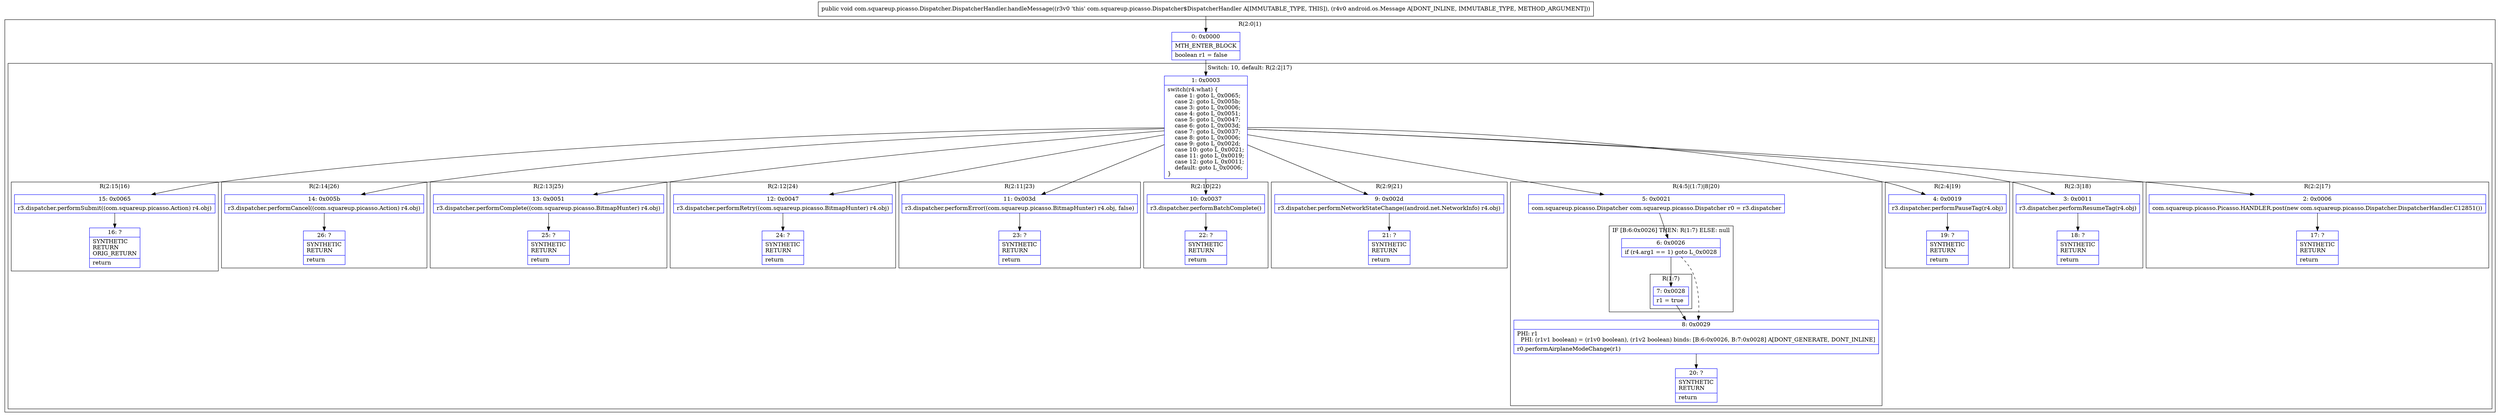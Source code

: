 digraph "CFG forcom.squareup.picasso.Dispatcher.DispatcherHandler.handleMessage(Landroid\/os\/Message;)V" {
subgraph cluster_Region_1442366883 {
label = "R(2:0|1)";
node [shape=record,color=blue];
Node_0 [shape=record,label="{0\:\ 0x0000|MTH_ENTER_BLOCK\l|boolean r1 = false\l}"];
subgraph cluster_SwitchRegion_1808066123 {
label = "Switch: 10, default: R(2:2|17)";
node [shape=record,color=blue];
Node_1 [shape=record,label="{1\:\ 0x0003|switch(r4.what) \{\l    case 1: goto L_0x0065;\l    case 2: goto L_0x005b;\l    case 3: goto L_0x0006;\l    case 4: goto L_0x0051;\l    case 5: goto L_0x0047;\l    case 6: goto L_0x003d;\l    case 7: goto L_0x0037;\l    case 8: goto L_0x0006;\l    case 9: goto L_0x002d;\l    case 10: goto L_0x0021;\l    case 11: goto L_0x0019;\l    case 12: goto L_0x0011;\l    default: goto L_0x0006;\l\}\l}"];
subgraph cluster_Region_251215042 {
label = "R(2:15|16)";
node [shape=record,color=blue];
Node_15 [shape=record,label="{15\:\ 0x0065|r3.dispatcher.performSubmit((com.squareup.picasso.Action) r4.obj)\l}"];
Node_16 [shape=record,label="{16\:\ ?|SYNTHETIC\lRETURN\lORIG_RETURN\l|return\l}"];
}
subgraph cluster_Region_1693083389 {
label = "R(2:14|26)";
node [shape=record,color=blue];
Node_14 [shape=record,label="{14\:\ 0x005b|r3.dispatcher.performCancel((com.squareup.picasso.Action) r4.obj)\l}"];
Node_26 [shape=record,label="{26\:\ ?|SYNTHETIC\lRETURN\l|return\l}"];
}
subgraph cluster_Region_848242878 {
label = "R(2:13|25)";
node [shape=record,color=blue];
Node_13 [shape=record,label="{13\:\ 0x0051|r3.dispatcher.performComplete((com.squareup.picasso.BitmapHunter) r4.obj)\l}"];
Node_25 [shape=record,label="{25\:\ ?|SYNTHETIC\lRETURN\l|return\l}"];
}
subgraph cluster_Region_2125817370 {
label = "R(2:12|24)";
node [shape=record,color=blue];
Node_12 [shape=record,label="{12\:\ 0x0047|r3.dispatcher.performRetry((com.squareup.picasso.BitmapHunter) r4.obj)\l}"];
Node_24 [shape=record,label="{24\:\ ?|SYNTHETIC\lRETURN\l|return\l}"];
}
subgraph cluster_Region_971852322 {
label = "R(2:11|23)";
node [shape=record,color=blue];
Node_11 [shape=record,label="{11\:\ 0x003d|r3.dispatcher.performError((com.squareup.picasso.BitmapHunter) r4.obj, false)\l}"];
Node_23 [shape=record,label="{23\:\ ?|SYNTHETIC\lRETURN\l|return\l}"];
}
subgraph cluster_Region_235343468 {
label = "R(2:10|22)";
node [shape=record,color=blue];
Node_10 [shape=record,label="{10\:\ 0x0037|r3.dispatcher.performBatchComplete()\l}"];
Node_22 [shape=record,label="{22\:\ ?|SYNTHETIC\lRETURN\l|return\l}"];
}
subgraph cluster_Region_1166413258 {
label = "R(2:9|21)";
node [shape=record,color=blue];
Node_9 [shape=record,label="{9\:\ 0x002d|r3.dispatcher.performNetworkStateChange((android.net.NetworkInfo) r4.obj)\l}"];
Node_21 [shape=record,label="{21\:\ ?|SYNTHETIC\lRETURN\l|return\l}"];
}
subgraph cluster_Region_673073361 {
label = "R(4:5|(1:7)|8|20)";
node [shape=record,color=blue];
Node_5 [shape=record,label="{5\:\ 0x0021|com.squareup.picasso.Dispatcher com.squareup.picasso.Dispatcher r0 = r3.dispatcher\l}"];
subgraph cluster_IfRegion_274081494 {
label = "IF [B:6:0x0026] THEN: R(1:7) ELSE: null";
node [shape=record,color=blue];
Node_6 [shape=record,label="{6\:\ 0x0026|if (r4.arg1 == 1) goto L_0x0028\l}"];
subgraph cluster_Region_735272790 {
label = "R(1:7)";
node [shape=record,color=blue];
Node_7 [shape=record,label="{7\:\ 0x0028|r1 = true\l}"];
}
}
Node_8 [shape=record,label="{8\:\ 0x0029|PHI: r1 \l  PHI: (r1v1 boolean) = (r1v0 boolean), (r1v2 boolean) binds: [B:6:0x0026, B:7:0x0028] A[DONT_GENERATE, DONT_INLINE]\l|r0.performAirplaneModeChange(r1)\l}"];
Node_20 [shape=record,label="{20\:\ ?|SYNTHETIC\lRETURN\l|return\l}"];
}
subgraph cluster_Region_1127862948 {
label = "R(2:4|19)";
node [shape=record,color=blue];
Node_4 [shape=record,label="{4\:\ 0x0019|r3.dispatcher.performPauseTag(r4.obj)\l}"];
Node_19 [shape=record,label="{19\:\ ?|SYNTHETIC\lRETURN\l|return\l}"];
}
subgraph cluster_Region_1979433153 {
label = "R(2:3|18)";
node [shape=record,color=blue];
Node_3 [shape=record,label="{3\:\ 0x0011|r3.dispatcher.performResumeTag(r4.obj)\l}"];
Node_18 [shape=record,label="{18\:\ ?|SYNTHETIC\lRETURN\l|return\l}"];
}
subgraph cluster_Region_15100905 {
label = "R(2:2|17)";
node [shape=record,color=blue];
Node_2 [shape=record,label="{2\:\ 0x0006|com.squareup.picasso.Picasso.HANDLER.post(new com.squareup.picasso.Dispatcher.DispatcherHandler.C12851())\l}"];
Node_17 [shape=record,label="{17\:\ ?|SYNTHETIC\lRETURN\l|return\l}"];
}
}
}
MethodNode[shape=record,label="{public void com.squareup.picasso.Dispatcher.DispatcherHandler.handleMessage((r3v0 'this' com.squareup.picasso.Dispatcher$DispatcherHandler A[IMMUTABLE_TYPE, THIS]), (r4v0 android.os.Message A[DONT_INLINE, IMMUTABLE_TYPE, METHOD_ARGUMENT])) }"];
MethodNode -> Node_0;
Node_0 -> Node_1;
Node_1 -> Node_2;
Node_1 -> Node_3;
Node_1 -> Node_4;
Node_1 -> Node_5;
Node_1 -> Node_9;
Node_1 -> Node_10;
Node_1 -> Node_11;
Node_1 -> Node_12;
Node_1 -> Node_13;
Node_1 -> Node_14;
Node_1 -> Node_15;
Node_15 -> Node_16;
Node_14 -> Node_26;
Node_13 -> Node_25;
Node_12 -> Node_24;
Node_11 -> Node_23;
Node_10 -> Node_22;
Node_9 -> Node_21;
Node_5 -> Node_6;
Node_6 -> Node_7;
Node_6 -> Node_8[style=dashed];
Node_7 -> Node_8;
Node_8 -> Node_20;
Node_4 -> Node_19;
Node_3 -> Node_18;
Node_2 -> Node_17;
}

